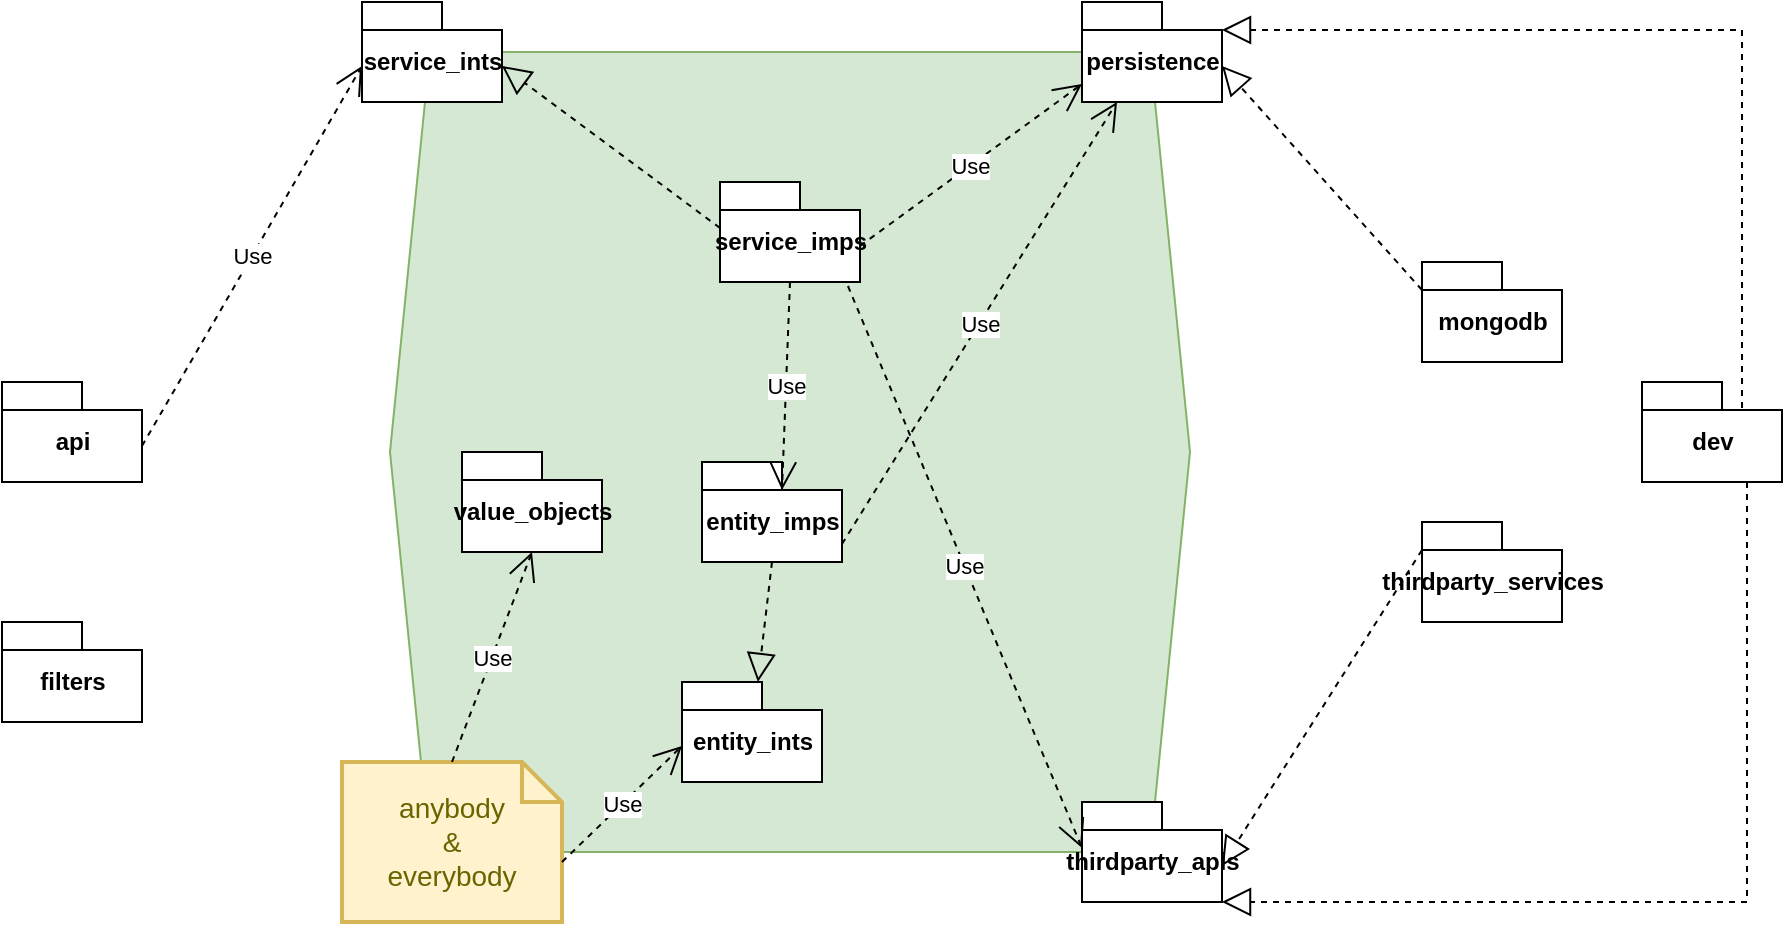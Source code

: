 <mxfile version="14.9.8" type="device"><diagram name="Page-1" id="b5b7bab2-c9e2-2cf4-8b2a-24fd1a2a6d21"><mxGraphModel dx="1329" dy="820" grid="1" gridSize="10" guides="1" tooltips="1" connect="1" arrows="1" fold="1" page="1" pageScale="1" pageWidth="1169" pageHeight="827" background="#ffffff" math="0" shadow="0"><root><mxCell id="0"/><mxCell id="1" parent="0"/><mxCell id="-i9JPy4DOjuYUQgbj8oB-29" value="" style="shape=hexagon;perimeter=hexagonPerimeter2;whiteSpace=wrap;html=1;fixedSize=1;fillColor=#d5e8d4;strokeColor=#82b366;" parent="1" vertex="1"><mxGeometry x="284" y="245" width="400" height="400" as="geometry"/></mxCell><mxCell id="-i9JPy4DOjuYUQgbj8oB-1" value="api" style="shape=folder;fontStyle=1;spacingTop=10;tabWidth=40;tabHeight=14;tabPosition=left;html=1;" parent="1" vertex="1"><mxGeometry x="90" y="410" width="70" height="50" as="geometry"/></mxCell><mxCell id="-i9JPy4DOjuYUQgbj8oB-2" value="service_ints" style="shape=folder;fontStyle=1;spacingTop=10;tabWidth=40;tabHeight=14;tabPosition=left;html=1;" parent="1" vertex="1"><mxGeometry x="270" y="220" width="70" height="50" as="geometry"/></mxCell><mxCell id="-i9JPy4DOjuYUQgbj8oB-3" value="Use" style="endArrow=open;endSize=12;dashed=1;html=1;exitX=0;exitY=0;exitDx=70;exitDy=32;exitPerimeter=0;entryX=0;entryY=0;entryDx=0;entryDy=32;entryPerimeter=0;" parent="1" source="-i9JPy4DOjuYUQgbj8oB-1" target="-i9JPy4DOjuYUQgbj8oB-2" edge="1"><mxGeometry width="160" relative="1" as="geometry"><mxPoint x="510" y="380" as="sourcePoint"/><mxPoint x="670" y="380" as="targetPoint"/></mxGeometry></mxCell><mxCell id="-i9JPy4DOjuYUQgbj8oB-5" value="service_imps" style="shape=folder;fontStyle=1;spacingTop=10;tabWidth=40;tabHeight=14;tabPosition=left;html=1;" parent="1" vertex="1"><mxGeometry x="449" y="310" width="70" height="50" as="geometry"/></mxCell><mxCell id="-i9JPy4DOjuYUQgbj8oB-9" value="entity_imps" style="shape=folder;fontStyle=1;spacingTop=10;tabWidth=40;tabHeight=14;tabPosition=left;html=1;" parent="1" vertex="1"><mxGeometry x="440" y="450" width="70" height="50" as="geometry"/></mxCell><mxCell id="-i9JPy4DOjuYUQgbj8oB-13" value="Use" style="endArrow=open;endSize=12;dashed=1;html=1;exitX=0.5;exitY=1;exitDx=0;exitDy=0;exitPerimeter=0;entryX=0;entryY=0;entryDx=40;entryDy=14;entryPerimeter=0;" parent="1" source="-i9JPy4DOjuYUQgbj8oB-5" target="-i9JPy4DOjuYUQgbj8oB-9" edge="1"><mxGeometry width="160" relative="1" as="geometry"><mxPoint x="510" y="470" as="sourcePoint"/><mxPoint x="670" y="470" as="targetPoint"/></mxGeometry></mxCell><mxCell id="-i9JPy4DOjuYUQgbj8oB-18" value="" style="endArrow=block;dashed=1;endFill=0;endSize=12;html=1;entryX=0;entryY=0;entryDx=70;entryDy=32;entryPerimeter=0;exitX=0;exitY=0;exitDx=0;exitDy=23;exitPerimeter=0;" parent="1" source="-i9JPy4DOjuYUQgbj8oB-5" target="-i9JPy4DOjuYUQgbj8oB-2" edge="1"><mxGeometry width="160" relative="1" as="geometry"><mxPoint x="380" y="390" as="sourcePoint"/><mxPoint x="540" y="390" as="targetPoint"/></mxGeometry></mxCell><mxCell id="-i9JPy4DOjuYUQgbj8oB-19" value="persistence" style="shape=folder;fontStyle=1;spacingTop=10;tabWidth=40;tabHeight=14;tabPosition=left;html=1;" parent="1" vertex="1"><mxGeometry x="630" y="220" width="70" height="50" as="geometry"/></mxCell><mxCell id="-i9JPy4DOjuYUQgbj8oB-20" value="Use" style="endArrow=open;endSize=12;dashed=1;html=1;entryX=0;entryY=0;entryDx=0;entryDy=41;entryPerimeter=0;exitX=0;exitY=0;exitDx=70;exitDy=32;exitPerimeter=0;" parent="1" source="-i9JPy4DOjuYUQgbj8oB-5" target="-i9JPy4DOjuYUQgbj8oB-19" edge="1"><mxGeometry width="160" relative="1" as="geometry"><mxPoint x="380" y="390" as="sourcePoint"/><mxPoint x="540" y="390" as="targetPoint"/></mxGeometry></mxCell><mxCell id="-i9JPy4DOjuYUQgbj8oB-21" value="mongodb" style="shape=folder;fontStyle=1;spacingTop=10;tabWidth=40;tabHeight=14;tabPosition=left;html=1;" parent="1" vertex="1"><mxGeometry x="800" y="350" width="70" height="50" as="geometry"/></mxCell><mxCell id="-i9JPy4DOjuYUQgbj8oB-22" value="" style="endArrow=block;dashed=1;endFill=0;endSize=12;html=1;entryX=0;entryY=0;entryDx=70;entryDy=32;entryPerimeter=0;exitX=0;exitY=0;exitDx=0;exitDy=14;exitPerimeter=0;" parent="1" source="-i9JPy4DOjuYUQgbj8oB-21" target="-i9JPy4DOjuYUQgbj8oB-19" edge="1"><mxGeometry width="160" relative="1" as="geometry"><mxPoint x="380" y="390" as="sourcePoint"/><mxPoint x="540" y="390" as="targetPoint"/></mxGeometry></mxCell><mxCell id="-i9JPy4DOjuYUQgbj8oB-23" value="&lt;div&gt;thirdparty_services&lt;/div&gt;" style="shape=folder;fontStyle=1;spacingTop=10;tabWidth=40;tabHeight=14;tabPosition=left;html=1;" parent="1" vertex="1"><mxGeometry x="800" y="480" width="70" height="50" as="geometry"/></mxCell><mxCell id="-i9JPy4DOjuYUQgbj8oB-25" value="&lt;div&gt;thirdparty_apis&lt;/div&gt;" style="shape=folder;fontStyle=1;spacingTop=10;tabWidth=40;tabHeight=14;tabPosition=left;html=1;" parent="1" vertex="1"><mxGeometry x="630" y="620" width="70" height="50" as="geometry"/></mxCell><mxCell id="-i9JPy4DOjuYUQgbj8oB-26" value="Use" style="endArrow=open;endSize=12;dashed=1;html=1;exitX=0.914;exitY=1.04;exitDx=0;exitDy=0;exitPerimeter=0;entryX=0;entryY=0;entryDx=0;entryDy=23;entryPerimeter=0;" parent="1" source="-i9JPy4DOjuYUQgbj8oB-5" target="-i9JPy4DOjuYUQgbj8oB-25" edge="1"><mxGeometry width="160" relative="1" as="geometry"><mxPoint x="380" y="490" as="sourcePoint"/><mxPoint x="540" y="490" as="targetPoint"/></mxGeometry></mxCell><mxCell id="-i9JPy4DOjuYUQgbj8oB-27" value="" style="endArrow=block;dashed=1;endFill=0;endSize=12;html=1;entryX=0;entryY=0;entryDx=70;entryDy=32;entryPerimeter=0;exitX=0;exitY=0;exitDx=0;exitDy=14;exitPerimeter=0;" parent="1" source="-i9JPy4DOjuYUQgbj8oB-23" target="-i9JPy4DOjuYUQgbj8oB-25" edge="1"><mxGeometry width="160" relative="1" as="geometry"><mxPoint x="380" y="490" as="sourcePoint"/><mxPoint x="540" y="490" as="targetPoint"/></mxGeometry></mxCell><mxCell id="03fi_5gfA2-HcZljwWnn-3" value="&lt;div&gt;value_objects&lt;/div&gt;" style="shape=folder;fontStyle=1;spacingTop=10;tabWidth=40;tabHeight=14;tabPosition=left;html=1;" parent="1" vertex="1"><mxGeometry x="320" y="445" width="70" height="50" as="geometry"/></mxCell><mxCell id="03fi_5gfA2-HcZljwWnn-6" value="&lt;div&gt;anybody&lt;/div&gt;&lt;div&gt;&amp;amp;&lt;/div&gt;&lt;div&gt;everybody&lt;br&gt;&lt;/div&gt;" style="shape=note;strokeWidth=2;fontSize=14;size=20;whiteSpace=wrap;html=1;fillColor=#fff2cc;strokeColor=#d6b656;fontColor=#666600;" parent="1" vertex="1"><mxGeometry x="260" y="600" width="110.0" height="80" as="geometry"/></mxCell><mxCell id="03fi_5gfA2-HcZljwWnn-10" value="Use" style="endArrow=open;endSize=12;dashed=1;html=1;entryX=0.5;entryY=1;entryDx=0;entryDy=0;entryPerimeter=0;exitX=0.5;exitY=0;exitDx=0;exitDy=0;exitPerimeter=0;" parent="1" source="03fi_5gfA2-HcZljwWnn-6" target="03fi_5gfA2-HcZljwWnn-3" edge="1"><mxGeometry width="160" relative="1" as="geometry"><mxPoint x="50" y="630" as="sourcePoint"/><mxPoint x="210" y="630" as="targetPoint"/></mxGeometry></mxCell><mxCell id="03fi_5gfA2-HcZljwWnn-11" value="&lt;div&gt;filters&lt;/div&gt;" style="shape=folder;fontStyle=1;spacingTop=10;tabWidth=40;tabHeight=14;tabPosition=left;html=1;" parent="1" vertex="1"><mxGeometry x="90" y="530" width="70" height="50" as="geometry"/></mxCell><mxCell id="03fi_5gfA2-HcZljwWnn-12" value="dev" style="shape=folder;fontStyle=1;spacingTop=10;tabWidth=40;tabHeight=14;tabPosition=left;html=1;" parent="1" vertex="1"><mxGeometry x="910" y="410" width="70" height="50" as="geometry"/></mxCell><mxCell id="LCgTUXfQYYcwCl3VW3OO-1" value="" style="endArrow=block;dashed=1;endFill=0;endSize=12;html=1;rounded=0;edgeStyle=orthogonalEdgeStyle;entryX=0;entryY=0;entryDx=70;entryDy=14;entryPerimeter=0;exitX=0;exitY=0;exitDx=55;exitDy=14;exitPerimeter=0;" parent="1" source="03fi_5gfA2-HcZljwWnn-12" target="-i9JPy4DOjuYUQgbj8oB-19" edge="1"><mxGeometry width="160" relative="1" as="geometry"><mxPoint x="500" y="400" as="sourcePoint"/><mxPoint x="660" y="400" as="targetPoint"/><Array as="points"><mxPoint x="960" y="424"/><mxPoint x="960" y="234"/></Array></mxGeometry></mxCell><mxCell id="LCgTUXfQYYcwCl3VW3OO-2" value="" style="endArrow=block;dashed=1;endFill=0;endSize=12;html=1;rounded=0;edgeStyle=orthogonalEdgeStyle;entryX=0;entryY=0;entryDx=70;entryDy=50;entryPerimeter=0;exitX=0.75;exitY=1;exitDx=0;exitDy=0;exitPerimeter=0;" parent="1" source="03fi_5gfA2-HcZljwWnn-12" target="-i9JPy4DOjuYUQgbj8oB-25" edge="1"><mxGeometry width="160" relative="1" as="geometry"><mxPoint x="500" y="400" as="sourcePoint"/><mxPoint x="660" y="400" as="targetPoint"/><Array as="points"><mxPoint x="963" y="670"/></Array></mxGeometry></mxCell><mxCell id="BjVpHNlU34Ch_e0tB_mM-1" value="&lt;div&gt;entity_ints&lt;/div&gt;" style="shape=folder;fontStyle=1;spacingTop=10;tabWidth=40;tabHeight=14;tabPosition=left;html=1;" vertex="1" parent="1"><mxGeometry x="430" y="560" width="70" height="50" as="geometry"/></mxCell><mxCell id="BjVpHNlU34Ch_e0tB_mM-4" value="Use" style="endArrow=open;endSize=12;dashed=1;html=1;exitX=0;exitY=0;exitDx=110.0;exitDy=50;exitPerimeter=0;entryX=0;entryY=0;entryDx=0;entryDy=32;entryPerimeter=0;" edge="1" parent="1" source="03fi_5gfA2-HcZljwWnn-6" target="BjVpHNlU34Ch_e0tB_mM-1"><mxGeometry width="160" relative="1" as="geometry"><mxPoint x="450" y="420" as="sourcePoint"/><mxPoint x="610" y="420" as="targetPoint"/></mxGeometry></mxCell><mxCell id="BjVpHNlU34Ch_e0tB_mM-5" value="" style="endArrow=block;dashed=1;endFill=0;endSize=12;html=1;exitX=0.5;exitY=1;exitDx=0;exitDy=0;exitPerimeter=0;" edge="1" parent="1" source="-i9JPy4DOjuYUQgbj8oB-9" target="BjVpHNlU34Ch_e0tB_mM-1"><mxGeometry width="160" relative="1" as="geometry"><mxPoint x="450" y="420" as="sourcePoint"/><mxPoint x="610" y="420" as="targetPoint"/></mxGeometry></mxCell><mxCell id="BjVpHNlU34Ch_e0tB_mM-7" value="Use" style="endArrow=open;endSize=12;dashed=1;html=1;exitX=0;exitY=0;exitDx=70;exitDy=41;exitPerimeter=0;entryX=0.25;entryY=1;entryDx=0;entryDy=0;entryPerimeter=0;" edge="1" parent="1" source="-i9JPy4DOjuYUQgbj8oB-9" target="-i9JPy4DOjuYUQgbj8oB-19"><mxGeometry width="160" relative="1" as="geometry"><mxPoint x="450" y="420" as="sourcePoint"/><mxPoint x="610" y="420" as="targetPoint"/></mxGeometry></mxCell></root></mxGraphModel></diagram></mxfile>